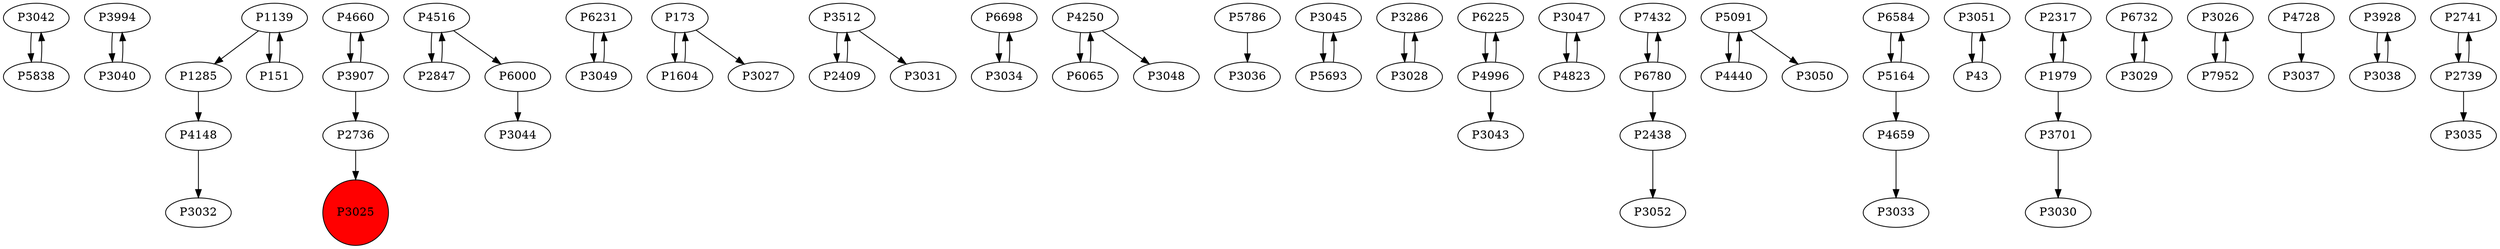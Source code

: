 digraph {
	P3042 -> P5838
	P3994 -> P3040
	P1139 -> P1285
	P4660 -> P3907
	P4516 -> P2847
	P6231 -> P3049
	P151 -> P1139
	P4148 -> P3032
	P173 -> P1604
	P2736 -> P3025
	P1285 -> P4148
	P3512 -> P2409
	P3907 -> P4660
	P3907 -> P2736
	P6698 -> P3034
	P6000 -> P3044
	P4250 -> P6065
	P5786 -> P3036
	P3045 -> P5693
	P1604 -> P173
	P3286 -> P3028
	P6225 -> P4996
	P6065 -> P4250
	P3047 -> P4823
	P4823 -> P3047
	P7432 -> P6780
	P3028 -> P3286
	P5091 -> P4440
	P4250 -> P3048
	P6584 -> P5164
	P3051 -> P43
	P4440 -> P5091
	P2847 -> P4516
	P2317 -> P1979
	P1979 -> P3701
	P3512 -> P3031
	P6732 -> P3029
	P5693 -> P3045
	P5091 -> P3050
	P3040 -> P3994
	P3029 -> P6732
	P4996 -> P6225
	P43 -> P3051
	P1139 -> P151
	P3034 -> P6698
	P3026 -> P7952
	P1979 -> P2317
	P6780 -> P2438
	P5838 -> P3042
	P4728 -> P3037
	P2438 -> P3052
	P173 -> P3027
	P4659 -> P3033
	P3049 -> P6231
	P3928 -> P3038
	P3038 -> P3928
	P2409 -> P3512
	P5164 -> P6584
	P4516 -> P6000
	P2741 -> P2739
	P7952 -> P3026
	P2739 -> P2741
	P3701 -> P3030
	P4996 -> P3043
	P5164 -> P4659
	P6780 -> P7432
	P2739 -> P3035
	P3025 [shape=circle]
	P3025 [style=filled]
	P3025 [fillcolor=red]
}